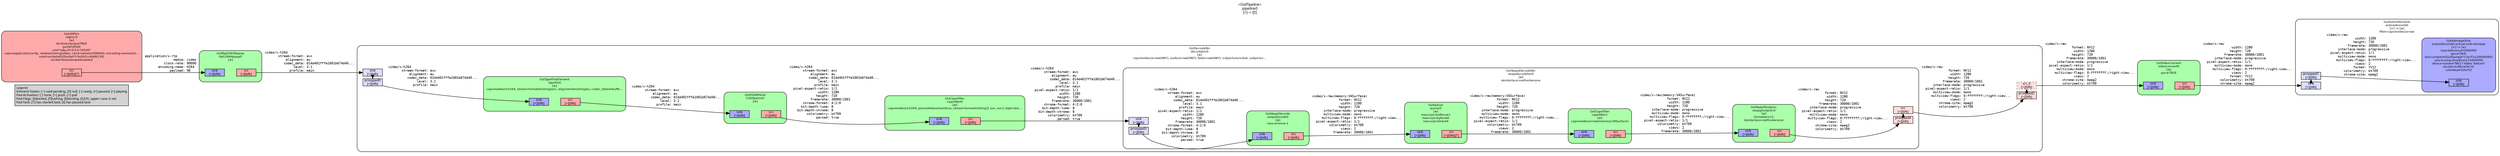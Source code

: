 digraph pipeline {
  rankdir=LR;
  fontname="sans";
  fontsize="10";
  labelloc=t;
  nodesep=.1;
  ranksep=.2;
  label="<GstPipeline>\npipeline0\n[=] -> [0]";
  node [style="filled,rounded", shape=box, fontsize="9", fontname="sans", margin="0.0,0.0"];
  edge [labelfontsize="6", fontsize="9", fontname="monospace"];
  
  legend [
    pos="0,0!",
    margin="0.05,0.05",
    style="filled",
    label="Legend\lElement-States: [~] void-pending, [0] null, [-] ready, [=] paused, [>] playing\lPad-Activation: [-] none, [>] push, [<] pull\lPad-Flags: [b]locked, [f]lushing, [b]locking, [E]OS; upper-case is set\lPad-Task: [T] has started task, [t] has paused task\l",
  ];
  subgraph cluster_autovideosink0_0x562cc6db7060 {
    fontname="Bitstream Vera Sans";
    fontsize="8";
    style="filled,rounded";
    color=black;
    label="GstAutoVideoSink\nautovideosink0\n[>] -> [=]\nfilter-caps=video/x-raw";
    subgraph cluster_autovideosink0_0x562cc6db7060_sink {
      label="";
      style="invis";
      _proxypad1_0x562cc6dac2f0 [color=black, fillcolor="#ddddff", label="proxypad1\n[>][bfb]", height="0.2", style="filled,solid"];
    autovideosink0_0x562cc6db7060_sink_0x562cc6da82c0 -> _proxypad1_0x562cc6dac2f0 [style=dashed, minlen=0]
      autovideosink0_0x562cc6db7060_sink_0x562cc6da82c0 [color=black, fillcolor="#ddddff", label="sink\n[>][bfb]", height="0.2", style="filled,solid"];
    }

    fillcolor="#ffffff";
    subgraph cluster_autovideosink0_actual_sink_xvimage_0x562cc6dc1f50 {
      fontname="Bitstream Vera Sans";
      fontsize="8";
      style="filled,rounded";
      color=black;
      label="GstXvImageSink\nautovideosink0-actual-sink-xvimage\n[>] -> [=]\nmax-lateness=5000000\nqos=TRUE\nlast-sample=((GstSample*) 0x7f1a30094d40)\nprocessing-deadline=15000000\ndevice-name=\"NV17 Video Texture\"\ndouble-buffer=FALSE\ncolorkey=526352";
      subgraph cluster_autovideosink0_actual_sink_xvimage_0x562cc6dc1f50_sink {
        label="";
        style="invis";
        autovideosink0_actual_sink_xvimage_0x562cc6dc1f50_sink_0x562cc6d83070 [color=black, fillcolor="#aaaaff", label="sink\n[>][bfb]", height="0.2", style="filled,solid"];
      }

      fillcolor="#aaaaff";
    }

    _proxypad1_0x562cc6dac2f0 -> autovideosink0_actual_sink_xvimage_0x562cc6dc1f50_sink_0x562cc6d83070 [label="video/x-raw\l               width: 1280\l              height: 720\l           framerate: 30000/1001\l      interlace-mode: progressive\l  pixel-aspect-ratio: 1/1\l      multiview-mode: mono\l     multiview-flags: 0:ffffffff:/right-view...\l               views: 2\l              format: YV12\l         colorimetry: bt709\l         chroma-site: mpeg2\l"]
  }

  subgraph cluster_videoconvert0_0x562cc6db48d0 {
    fontname="Bitstream Vera Sans";
    fontsize="8";
    style="filled,rounded";
    color=black;
    label="GstVideoConvert\nvideoconvert0\n[=]\nqos=TRUE";
    subgraph cluster_videoconvert0_0x562cc6db48d0_sink {
      label="";
      style="invis";
      videoconvert0_0x562cc6db48d0_sink_0x562cc6d82bd0 [color=black, fillcolor="#aaaaff", label="sink\n[>][bfb]", height="0.2", style="filled,solid"];
    }

    subgraph cluster_videoconvert0_0x562cc6db48d0_src {
      label="";
      style="invis";
      videoconvert0_0x562cc6db48d0_src_0x562cc6d82e20 [color=black, fillcolor="#ffaaaa", label="src\n[>][bfb]", height="0.2", style="filled,solid"];
    }

    videoconvert0_0x562cc6db48d0_sink_0x562cc6d82bd0 -> videoconvert0_0x562cc6db48d0_src_0x562cc6d82e20 [style="invis"];
    fillcolor="#aaffaa";
  }

  videoconvert0_0x562cc6db48d0_src_0x562cc6d82e20 -> autovideosink0_0x562cc6db7060_sink_0x562cc6da82c0 [label="video/x-raw\l               width: 1280\l              height: 720\l           framerate: 30000/1001\l      interlace-mode: progressive\l  pixel-aspect-ratio: 1/1\l      multiview-mode: mono\l     multiview-flags: 0:ffffffff:/right-view...\l               views: 2\l              format: YV12\l         colorimetry: bt709\l         chroma-site: mpeg2\l"]
  subgraph cluster_decodebin0_0x562cc6d9e060 {
    fontname="Bitstream Vera Sans";
    fontsize="8";
    style="filled,rounded";
    color=black;
    label="GstDecodeBin\ndecodebin0\n[=]\ncaps=video/x-raw(ANY); audio/x-raw(ANY); text/x-raw(ANY); subpicture/x-dvd; subpictur…";
    subgraph cluster_decodebin0_0x562cc6d9e060_sink {
      label="";
      style="invis";
      _proxypad0_0x562cc6dac090 [color=black, fillcolor="#ddddff", label="proxypad0\n[>][bfb]", height="0.2", style="filled,solid"];
    decodebin0_0x562cc6d9e060_sink_0x562cc6da8050 -> _proxypad0_0x562cc6dac090 [style=dashed, minlen=0]
      decodebin0_0x562cc6d9e060_sink_0x562cc6da8050 [color=black, fillcolor="#ddddff", label="sink\n[>][bfb]", height="0.2", style="filled,solid"];
    }

    subgraph cluster_decodebin0_0x562cc6d9e060_src {
      label="";
      style="invis";
      _proxypad2_0x562cc6daca10 [color=black, fillcolor="#ffdddd", label="proxypad2\n[>][bfb]", height="0.2", style="filled,solid"];
    _proxypad2_0x562cc6daca10 -> decodebin0_0x562cc6d9e060_src_0_0x562cc6d9ead0 [style=dashed, minlen=0]
      decodebin0_0x562cc6d9e060_src_0_0x562cc6d9ead0 [color=black, fillcolor="#ffdddd", label="src_0\n[>][bfb]", height="0.2", style="filled,dotted"];
    }

    decodebin0_0x562cc6d9e060_sink_0x562cc6da8050 -> decodebin0_0x562cc6d9e060_src_0_0x562cc6d9ead0 [style="invis"];
    fillcolor="#ffffff";
    subgraph cluster_vaapidecodebin0_0x7f1a301bc150 {
      fontname="Bitstream Vera Sans";
      fontsize="8";
      style="filled,rounded";
      color=black;
      label="GstVaapiDecodeBin\nvaapidecodebin0\n[=]\ndeinterlace-method=none";
      subgraph cluster_vaapidecodebin0_0x7f1a301bc150_sink {
        label="";
        style="invis";
        _proxypad3_0x562cc6dacc70 [color=black, fillcolor="#ddddff", label="proxypad3\n[>][bfb]", height="0.2", style="filled,solid"];
      vaapidecodebin0_0x7f1a301bc150_sink_0x562cc6da8a10 -> _proxypad3_0x562cc6dacc70 [style=dashed, minlen=0]
        vaapidecodebin0_0x7f1a301bc150_sink_0x562cc6da8a10 [color=black, fillcolor="#ddddff", label="sink\n[>][bfb]", height="0.2", style="filled,solid"];
      }

      subgraph cluster_vaapidecodebin0_0x7f1a301bc150_src {
        label="";
        style="invis";
        _proxypad4_0x562cc6daced0 [color=black, fillcolor="#ffdddd", label="proxypad4\n[>][bfb]", height="0.2", style="filled,solid"];
      _proxypad4_0x562cc6daced0 -> vaapidecodebin0_0x7f1a301bc150_src_0x562cc6da8c80 [style=dashed, minlen=0]
        vaapidecodebin0_0x7f1a301bc150_src_0x562cc6da8c80 [color=black, fillcolor="#ffdddd", label="src\n[>][bfb]", height="0.2", style="filled,solid"];
      }

      vaapidecodebin0_0x7f1a301bc150_sink_0x562cc6da8a10 -> vaapidecodebin0_0x7f1a301bc150_src_0x562cc6da8c80 [style="invis"];
      fillcolor="#ffffff";
      subgraph cluster_vaapipostproc0_0x7f1a30144980 {
        fontname="Bitstream Vera Sans";
        fontsize="8";
        style="filled,rounded";
        color=black;
        label="GstVaapiPostproc\nvaapipostproc0\n[=]\nformat=nv12\ndeinterlace-method=none";
        subgraph cluster_vaapipostproc0_0x7f1a30144980_sink {
          label="";
          style="invis";
          vaapipostproc0_0x7f1a30144980_sink_0x7f1a30198c90 [color=black, fillcolor="#aaaaff", label="sink\n[>][bfb]", height="0.2", style="filled,solid"];
        }

        subgraph cluster_vaapipostproc0_0x7f1a30144980_src {
          label="";
          style="invis";
          vaapipostproc0_0x7f1a30144980_src_0x7f1a30198ee0 [color=black, fillcolor="#ffaaaa", label="src\n[>][bfb]", height="0.2", style="filled,solid"];
        }

        vaapipostproc0_0x7f1a30144980_sink_0x7f1a30198c90 -> vaapipostproc0_0x7f1a30144980_src_0x7f1a30198ee0 [style="invis"];
        fillcolor="#aaffaa";
      }

      vaapipostproc0_0x7f1a30144980_src_0x7f1a30198ee0 -> _proxypad4_0x562cc6daced0 [label="video/x-raw\l              format: NV12\l               width: 1280\l              height: 720\l           framerate: 30000/1001\l      interlace-mode: progressive\l  pixel-aspect-ratio: 1/1\l      multiview-mode: mono\l     multiview-flags: 0:ffffffff:/right-view...\l               views: 2\l         chroma-site: mpeg2\l         colorimetry: bt709\l"]
      subgraph cluster_capsfilter1_0x7f1a30092680 {
        fontname="Bitstream Vera Sans";
        fontsize="8";
        style="filled,rounded";
        color=black;
        label="GstCapsFilter\ncapsfilter1\n[=]\ncaps=video/x-raw(memory:VASurface)";
        subgraph cluster_capsfilter1_0x7f1a30092680_sink {
          label="";
          style="invis";
          capsfilter1_0x7f1a30092680_sink_0x7f1a301987f0 [color=black, fillcolor="#aaaaff", label="sink\n[>][bfb]", height="0.2", style="filled,solid"];
        }

        subgraph cluster_capsfilter1_0x7f1a30092680_src {
          label="";
          style="invis";
          capsfilter1_0x7f1a30092680_src_0x7f1a30198a40 [color=black, fillcolor="#ffaaaa", label="src\n[>][bfb]", height="0.2", style="filled,solid"];
        }

        capsfilter1_0x7f1a30092680_sink_0x7f1a301987f0 -> capsfilter1_0x7f1a30092680_src_0x7f1a30198a40 [style="invis"];
        fillcolor="#aaffaa";
      }

      capsfilter1_0x7f1a30092680_src_0x7f1a30198a40 -> vaapipostproc0_0x7f1a30144980_sink_0x7f1a30198c90 [label="video/x-raw(memory:VASurface)\l              format: NV12\l               width: 1280\l              height: 720\l      interlace-mode: progressive\l      multiview-mode: mono\l     multiview-flags: 0:ffffffff:/right-view...\l  pixel-aspect-ratio: 1/1\l         colorimetry: bt709\l               views: 2\l           framerate: 30000/1001\l"]
      subgraph cluster_queue0_0x7f1a30150050 {
        fontname="Bitstream Vera Sans";
        fontsize="8";
        style="filled,rounded";
        color=black;
        label="GstQueue\nqueue0\n[=]\nmax-size-buffers=1\nmax-size-bytes=0\nmax-size-time=0";
        subgraph cluster_queue0_0x7f1a30150050_sink {
          label="";
          style="invis";
          queue0_0x7f1a30150050_sink_0x7f1a30198350 [color=black, fillcolor="#aaaaff", label="sink\n[>][bfb]", height="0.2", style="filled,solid"];
        }

        subgraph cluster_queue0_0x7f1a30150050_src {
          label="";
          style="invis";
          queue0_0x7f1a30150050_src_0x7f1a301985a0 [color=black, fillcolor="#ffaaaa", label="src\n[>][bfb][T]", height="0.2", style="filled,solid"];
        }

        queue0_0x7f1a30150050_sink_0x7f1a30198350 -> queue0_0x7f1a30150050_src_0x7f1a301985a0 [style="invis"];
        fillcolor="#aaffaa";
      }

      queue0_0x7f1a30150050_src_0x7f1a301985a0 -> capsfilter1_0x7f1a30092680_sink_0x7f1a301987f0 [label="video/x-raw(memory:VASurface)\l              format: NV12\l               width: 1280\l              height: 720\l      interlace-mode: progressive\l      multiview-mode: mono\l     multiview-flags: 0:ffffffff:/right-view...\l  pixel-aspect-ratio: 1/1\l         colorimetry: bt709\l               views: 2\l           framerate: 30000/1001\l"]
      subgraph cluster_vaapidecode0_0x7f1a30276a60 {
        fontname="Bitstream Vera Sans";
        fontsize="8";
        style="filled,rounded";
        color=black;
        label="GstVaapiDecode\nvaapidecode0\n[=]\nmax-errors=-1";
        subgraph cluster_vaapidecode0_0x7f1a30276a60_sink {
          label="";
          style="invis";
          vaapidecode0_0x7f1a30276a60_sink_0x562cc6d83c00 [color=black, fillcolor="#aaaaff", label="sink\n[>][bfb]", height="0.2", style="filled,solid"];
        }

        subgraph cluster_vaapidecode0_0x7f1a30276a60_src {
          label="";
          style="invis";
          vaapidecode0_0x7f1a30276a60_src_0x7f1a30198100 [color=black, fillcolor="#ffaaaa", label="src\n[>][bfb]", height="0.2", style="filled,solid"];
        }

        vaapidecode0_0x7f1a30276a60_sink_0x562cc6d83c00 -> vaapidecode0_0x7f1a30276a60_src_0x7f1a30198100 [style="invis"];
        fillcolor="#aaffaa";
      }

      _proxypad3_0x562cc6dacc70 -> vaapidecode0_0x7f1a30276a60_sink_0x562cc6d83c00 [label="video/x-h264\l       stream-format: avc\l           alignment: au\l          codec_data: 014d401fffe1001b674d40...\l               level: 3.1\l             profile: main\l  pixel-aspect-ratio: 1/1\l               width: 1280\l              height: 720\l           framerate: 30000/1001\l       chroma-format: 4:2:0\l      bit-depth-luma: 8\l    bit-depth-chroma: 8\l         colorimetry: bt709\l              parsed: true\l"]
      vaapidecode0_0x7f1a30276a60_src_0x7f1a30198100 -> queue0_0x7f1a30150050_sink_0x7f1a30198350 [label="video/x-raw(memory:VASurface)\l              format: NV12\l               width: 1280\l              height: 720\l      interlace-mode: progressive\l      multiview-mode: mono\l     multiview-flags: 0:ffffffff:/right-view...\l  pixel-aspect-ratio: 1/1\l         colorimetry: bt709\l               views: 2\l           framerate: 30000/1001\l"]
    }

    vaapidecodebin0_0x7f1a301bc150_src_0x562cc6da8c80 -> _proxypad2_0x562cc6daca10 [label="video/x-raw\l              format: NV12\l               width: 1280\l              height: 720\l           framerate: 30000/1001\l      interlace-mode: progressive\l  pixel-aspect-ratio: 1/1\l      multiview-mode: mono\l     multiview-flags: 0:ffffffff:/right-view...\l               views: 2\l         chroma-site: mpeg2\l         colorimetry: bt709\l"]
    subgraph cluster_capsfilter0_0x7f1a30092340 {
      fontname="Bitstream Vera Sans";
      fontsize="8";
      style="filled,rounded";
      color=black;
      label="GstCapsFilter\ncapsfilter0\n[=]\ncaps=video/x-h264, parsed=(boolean)true, stream-format=(string){ avc, avc3, byte-stre…";
      subgraph cluster_capsfilter0_0x7f1a30092340_sink {
        label="";
        style="invis";
        capsfilter0_0x7f1a30092340_sink_0x562cc6d83760 [color=black, fillcolor="#aaaaff", label="sink\n[>][bfb]", height="0.2", style="filled,solid"];
      }

      subgraph cluster_capsfilter0_0x7f1a30092340_src {
        label="";
        style="invis";
        capsfilter0_0x7f1a30092340_src_0x562cc6d839b0 [color=black, fillcolor="#ffaaaa", label="src\n[>][bfb]", height="0.2", style="filled,solid"];
      }

      capsfilter0_0x7f1a30092340_sink_0x562cc6d83760 -> capsfilter0_0x7f1a30092340_src_0x562cc6d839b0 [style="invis"];
      fillcolor="#aaffaa";
    }

    capsfilter0_0x7f1a30092340_src_0x562cc6d839b0 -> vaapidecodebin0_0x7f1a301bc150_sink_0x562cc6da8a10 [label="video/x-h264\l       stream-format: avc\l           alignment: au\l          codec_data: 014d401fffe1001b674d40...\l               level: 3.1\l             profile: main\l  pixel-aspect-ratio: 1/1\l               width: 1280\l              height: 720\l           framerate: 30000/1001\l       chroma-format: 4:2:0\l      bit-depth-luma: 8\l    bit-depth-chroma: 8\l         colorimetry: bt709\l              parsed: true\l"]
    subgraph cluster_h264parse0_0x7f1a3008b690 {
      fontname="Bitstream Vera Sans";
      fontsize="8";
      style="filled,rounded";
      color=black;
      label="GstH264Parse\nh264parse0\n[=]";
      subgraph cluster_h264parse0_0x7f1a3008b690_sink {
        label="";
        style="invis";
        h264parse0_0x7f1a3008b690_sink_0x562cc6d832c0 [color=black, fillcolor="#aaaaff", label="sink\n[>][bfb]", height="0.2", style="filled,solid"];
      }

      subgraph cluster_h264parse0_0x7f1a3008b690_src {
        label="";
        style="invis";
        h264parse0_0x7f1a3008b690_src_0x562cc6d83510 [color=black, fillcolor="#ffaaaa", label="src\n[>][bfb]", height="0.2", style="filled,solid"];
      }

      h264parse0_0x7f1a3008b690_sink_0x562cc6d832c0 -> h264parse0_0x7f1a3008b690_src_0x562cc6d83510 [style="invis"];
      fillcolor="#aaffaa";
    }

    h264parse0_0x7f1a3008b690_src_0x562cc6d83510 -> capsfilter0_0x7f1a30092340_sink_0x562cc6d83760 [label="video/x-h264\l       stream-format: avc\l           alignment: au\l          codec_data: 014d401fffe1001b674d40...\l               level: 3.1\l             profile: main\l  pixel-aspect-ratio: 1/1\l               width: 1280\l              height: 720\l           framerate: 30000/1001\l       chroma-format: 4:2:0\l      bit-depth-luma: 8\l    bit-depth-chroma: 8\l         colorimetry: bt709\l              parsed: true\l"]
    subgraph cluster_typefind_0x562cc6da40c0 {
      fontname="Bitstream Vera Sans";
      fontsize="8";
      style="filled,rounded";
      color=black;
      label="GstTypeFindElement\ntypefind\n[=]\ncaps=video/x-h264, stream-format=(string)avc, alignment=(string)au, codec_data=(buffe…";
      subgraph cluster_typefind_0x562cc6da40c0_sink {
        label="";
        style="invis";
        typefind_0x562cc6da40c0_sink_0x562cc6d82730 [color=black, fillcolor="#aaaaff", label="sink\n[>][bfb]", height="0.2", style="filled,solid"];
      }

      subgraph cluster_typefind_0x562cc6da40c0_src {
        label="";
        style="invis";
        typefind_0x562cc6da40c0_src_0x562cc6d82980 [color=black, fillcolor="#ffaaaa", label="src\n[>][bfb]", height="0.2", style="filled,solid"];
      }

      typefind_0x562cc6da40c0_sink_0x562cc6d82730 -> typefind_0x562cc6da40c0_src_0x562cc6d82980 [style="invis"];
      fillcolor="#aaffaa";
    }

    _proxypad0_0x562cc6dac090 -> typefind_0x562cc6da40c0_sink_0x562cc6d82730 [label="video/x-h264\l       stream-format: avc\l           alignment: au\l          codec_data: 014d401fffe1001b674d40...\l               level: 3.1\l             profile: main\l"]
    typefind_0x562cc6da40c0_src_0x562cc6d82980 -> h264parse0_0x7f1a3008b690_sink_0x562cc6d832c0 [label="video/x-h264\l       stream-format: avc\l           alignment: au\l          codec_data: 014d401fffe1001b674d40...\l               level: 3.1\l             profile: main\l"]
  }

  decodebin0_0x562cc6d9e060_src_0_0x562cc6d9ead0 -> videoconvert0_0x562cc6db48d0_sink_0x562cc6d82bd0 [label="video/x-raw\l              format: NV12\l               width: 1280\l              height: 720\l           framerate: 30000/1001\l      interlace-mode: progressive\l  pixel-aspect-ratio: 1/1\l      multiview-mode: mono\l     multiview-flags: 0:ffffffff:/right-view...\l               views: 2\l         chroma-site: mpeg2\l         colorimetry: bt709\l"]
  subgraph cluster_rtph264depay0_0x562cc6d92330 {
    fontname="Bitstream Vera Sans";
    fontsize="8";
    style="filled,rounded";
    color=black;
    label="GstRtpH264Depay\nrtph264depay0\n[=]";
    subgraph cluster_rtph264depay0_0x562cc6d92330_sink {
      label="";
      style="invis";
      rtph264depay0_0x562cc6d92330_sink_0x562cc6d82290 [color=black, fillcolor="#aaaaff", label="sink\n[>][bfb]", height="0.2", style="filled,solid"];
    }

    subgraph cluster_rtph264depay0_0x562cc6d92330_src {
      label="";
      style="invis";
      rtph264depay0_0x562cc6d92330_src_0x562cc6d824e0 [color=black, fillcolor="#ffaaaa", label="src\n[>][bfb]", height="0.2", style="filled,solid"];
    }

    rtph264depay0_0x562cc6d92330_sink_0x562cc6d82290 -> rtph264depay0_0x562cc6d92330_src_0x562cc6d824e0 [style="invis"];
    fillcolor="#aaffaa";
  }

  rtph264depay0_0x562cc6d92330_src_0x562cc6d824e0 -> decodebin0_0x562cc6d9e060_sink_0x562cc6da8050 [label="video/x-h264\l       stream-format: avc\l           alignment: au\l          codec_data: 014d401fffe1001b674d40...\l               level: 3.1\l             profile: main\l"]
  subgraph cluster_udpsrc0_0x562cc6d805d0 {
    fontname="Bitstream Vera Sans";
    fontsize="8";
    style="filled,rounded";
    color=black;
    label="GstUDPSrc\nudpsrc0\n[=]\ndo-timestamp=TRUE\nport=59540\nuri=\"udp://0.0.0.0:59540\"\ncaps=application/x-rtp, media=(string)video, clock-rate=(int)90000, encoding-name=(st…\nused-socket=((GSocket*) 0x562cc6dd6130)\nsocket-timestamp=disabled";
    subgraph cluster_udpsrc0_0x562cc6d805d0_src {
      label="";
      style="invis";
      udpsrc0_0x562cc6d805d0_src_0x562cc6d82040 [color=black, fillcolor="#ffaaaa", label="src\n[>][bfb][T]", height="0.2", style="filled,solid"];
    }

    fillcolor="#ffaaaa";
  }

  udpsrc0_0x562cc6d805d0_src_0x562cc6d82040 -> rtph264depay0_0x562cc6d92330_sink_0x562cc6d82290 [label="application/x-rtp\l               media: video\l          clock-rate: 90000\l       encoding-name: H264\l             payload: 96\l"]
}
